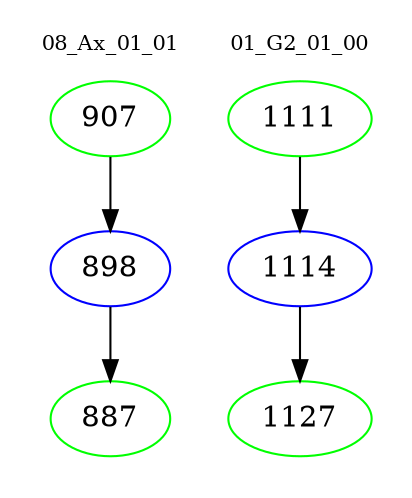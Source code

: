 digraph{
subgraph cluster_0 {
color = white
label = "08_Ax_01_01";
fontsize=10;
T0_907 [label="907", color="green"]
T0_907 -> T0_898 [color="black"]
T0_898 [label="898", color="blue"]
T0_898 -> T0_887 [color="black"]
T0_887 [label="887", color="green"]
}
subgraph cluster_1 {
color = white
label = "01_G2_01_00";
fontsize=10;
T1_1111 [label="1111", color="green"]
T1_1111 -> T1_1114 [color="black"]
T1_1114 [label="1114", color="blue"]
T1_1114 -> T1_1127 [color="black"]
T1_1127 [label="1127", color="green"]
}
}
